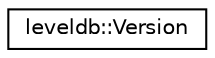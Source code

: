 digraph "Graphical Class Hierarchy"
{
 // LATEX_PDF_SIZE
  edge [fontname="Helvetica",fontsize="10",labelfontname="Helvetica",labelfontsize="10"];
  node [fontname="Helvetica",fontsize="10",shape=record];
  rankdir="LR";
  Node0 [label="leveldb::Version",height=0.2,width=0.4,color="black", fillcolor="white", style="filled",URL="$classleveldb_1_1_version.html",tooltip=" "];
}
